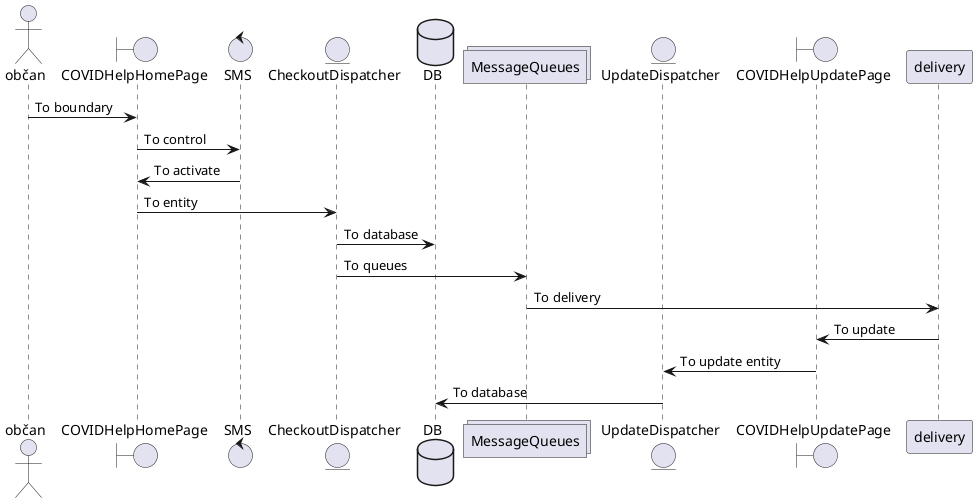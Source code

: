 @startuml
actor občan
boundary COVIDHelpHomePage
control SMS
entity CheckoutDispatcher
database DB
collections MessageQueues
občan -> COVIDHelpHomePage : To boundary
COVIDHelpHomePage -> SMS : To control
SMS -> COVIDHelpHomePage : To activate
COVIDHelpHomePage -> CheckoutDispatcher : To entity
CheckoutDispatcher -> DB : To database
CheckoutDispatcher -> MessageQueues : To queues
MessageQueues -> delivery: To delivery
entity UpdateDispatcher
boundary COVIDHelpUpdatePage
actor delivery
delivery -> COVIDHelpUpdatePage : To update
COVIDHelpUpdatePage -> UpdateDispatcher : To update entity
UpdateDispatcher -> DB : To database
@enduml